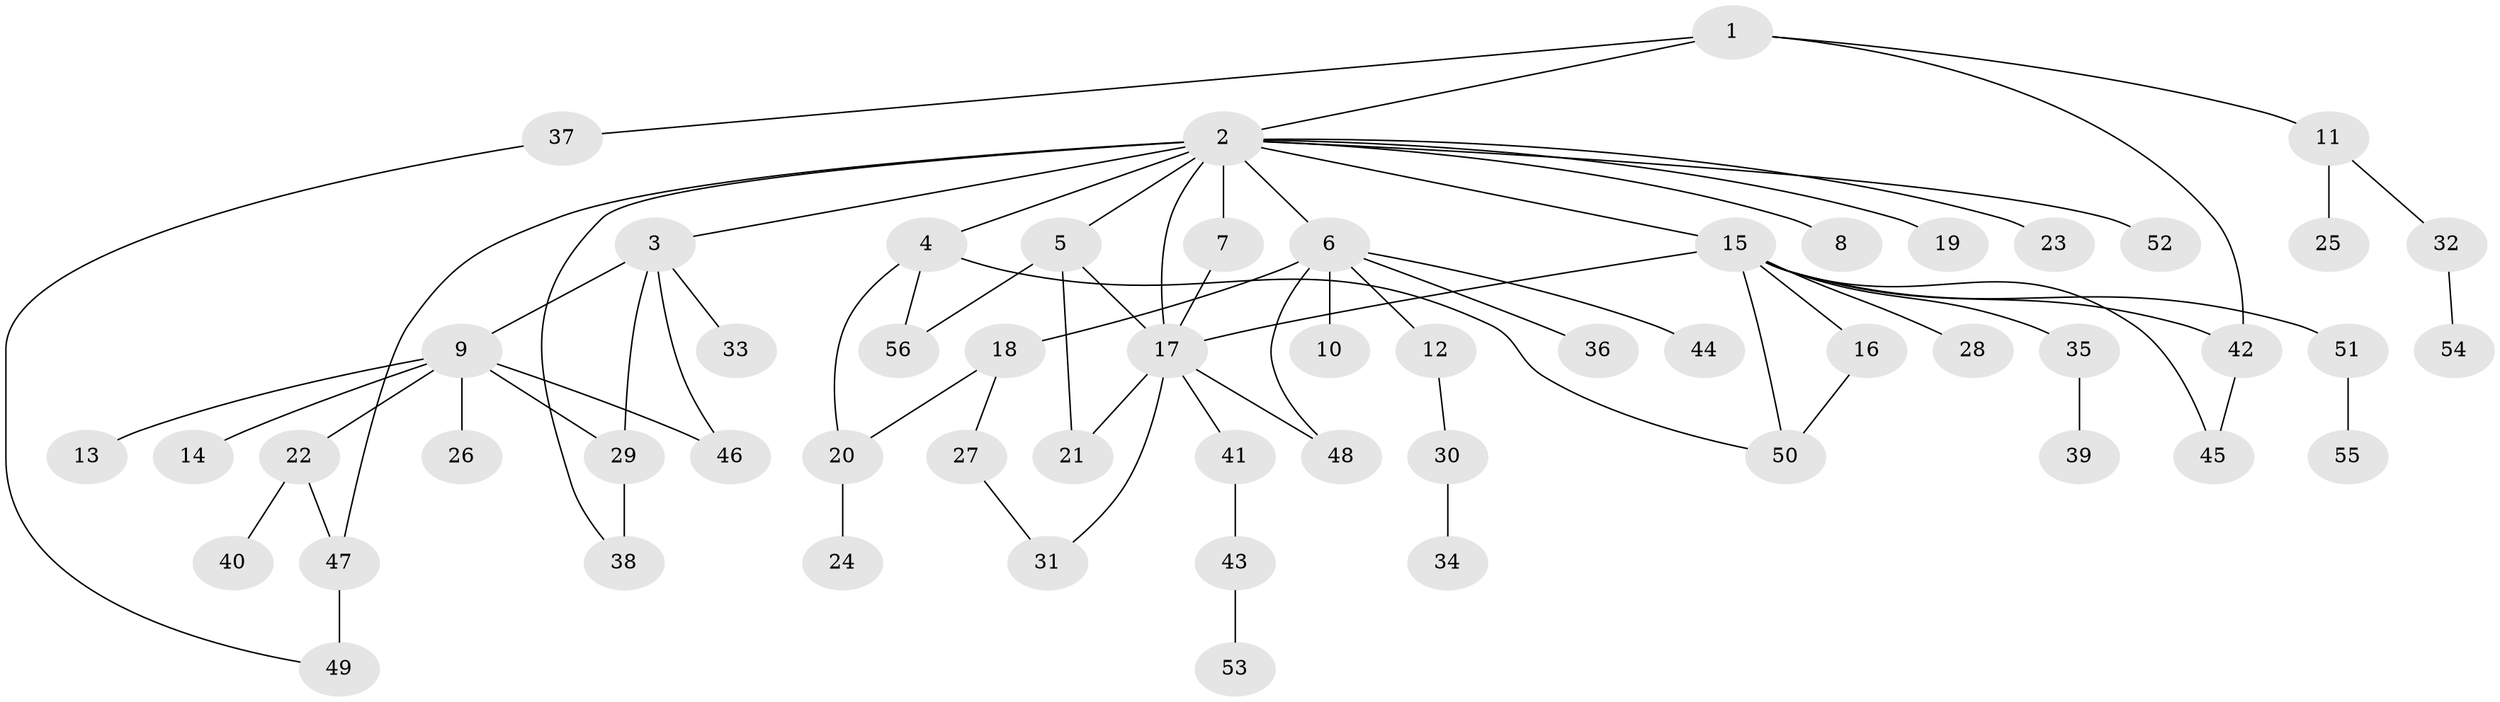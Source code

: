 // original degree distribution, {6: 0.014492753623188406, 21: 0.007246376811594203, 8: 0.014492753623188406, 4: 0.050724637681159424, 2: 0.21739130434782608, 13: 0.007246376811594203, 1: 0.5507246376811594, 10: 0.021739130434782608, 3: 0.08695652173913043, 5: 0.028985507246376812}
// Generated by graph-tools (version 1.1) at 2025/50/03/04/25 22:50:35]
// undirected, 56 vertices, 72 edges
graph export_dot {
  node [color=gray90,style=filled];
  1;
  2;
  3;
  4;
  5;
  6;
  7;
  8;
  9;
  10;
  11;
  12;
  13;
  14;
  15;
  16;
  17;
  18;
  19;
  20;
  21;
  22;
  23;
  24;
  25;
  26;
  27;
  28;
  29;
  30;
  31;
  32;
  33;
  34;
  35;
  36;
  37;
  38;
  39;
  40;
  41;
  42;
  43;
  44;
  45;
  46;
  47;
  48;
  49;
  50;
  51;
  52;
  53;
  54;
  55;
  56;
  1 -- 2 [weight=1.0];
  1 -- 11 [weight=1.0];
  1 -- 37 [weight=1.0];
  1 -- 42 [weight=1.0];
  2 -- 3 [weight=1.0];
  2 -- 4 [weight=1.0];
  2 -- 5 [weight=1.0];
  2 -- 6 [weight=1.0];
  2 -- 7 [weight=5.0];
  2 -- 8 [weight=1.0];
  2 -- 15 [weight=1.0];
  2 -- 17 [weight=1.0];
  2 -- 19 [weight=1.0];
  2 -- 23 [weight=1.0];
  2 -- 38 [weight=1.0];
  2 -- 47 [weight=1.0];
  2 -- 52 [weight=1.0];
  3 -- 9 [weight=1.0];
  3 -- 29 [weight=1.0];
  3 -- 33 [weight=1.0];
  3 -- 46 [weight=1.0];
  4 -- 20 [weight=1.0];
  4 -- 50 [weight=1.0];
  4 -- 56 [weight=1.0];
  5 -- 17 [weight=1.0];
  5 -- 21 [weight=1.0];
  5 -- 56 [weight=1.0];
  6 -- 10 [weight=1.0];
  6 -- 12 [weight=1.0];
  6 -- 18 [weight=5.0];
  6 -- 36 [weight=1.0];
  6 -- 44 [weight=1.0];
  6 -- 48 [weight=1.0];
  7 -- 17 [weight=1.0];
  9 -- 13 [weight=4.0];
  9 -- 14 [weight=1.0];
  9 -- 22 [weight=1.0];
  9 -- 26 [weight=1.0];
  9 -- 29 [weight=1.0];
  9 -- 46 [weight=1.0];
  11 -- 25 [weight=5.0];
  11 -- 32 [weight=1.0];
  12 -- 30 [weight=1.0];
  15 -- 16 [weight=1.0];
  15 -- 17 [weight=1.0];
  15 -- 28 [weight=1.0];
  15 -- 35 [weight=1.0];
  15 -- 42 [weight=1.0];
  15 -- 45 [weight=1.0];
  15 -- 50 [weight=1.0];
  15 -- 51 [weight=1.0];
  16 -- 50 [weight=1.0];
  17 -- 21 [weight=1.0];
  17 -- 31 [weight=1.0];
  17 -- 41 [weight=1.0];
  17 -- 48 [weight=1.0];
  18 -- 20 [weight=1.0];
  18 -- 27 [weight=1.0];
  20 -- 24 [weight=1.0];
  22 -- 40 [weight=1.0];
  22 -- 47 [weight=1.0];
  27 -- 31 [weight=1.0];
  29 -- 38 [weight=2.0];
  30 -- 34 [weight=3.0];
  32 -- 54 [weight=1.0];
  35 -- 39 [weight=1.0];
  37 -- 49 [weight=1.0];
  41 -- 43 [weight=1.0];
  42 -- 45 [weight=1.0];
  43 -- 53 [weight=2.0];
  47 -- 49 [weight=2.0];
  51 -- 55 [weight=1.0];
}
